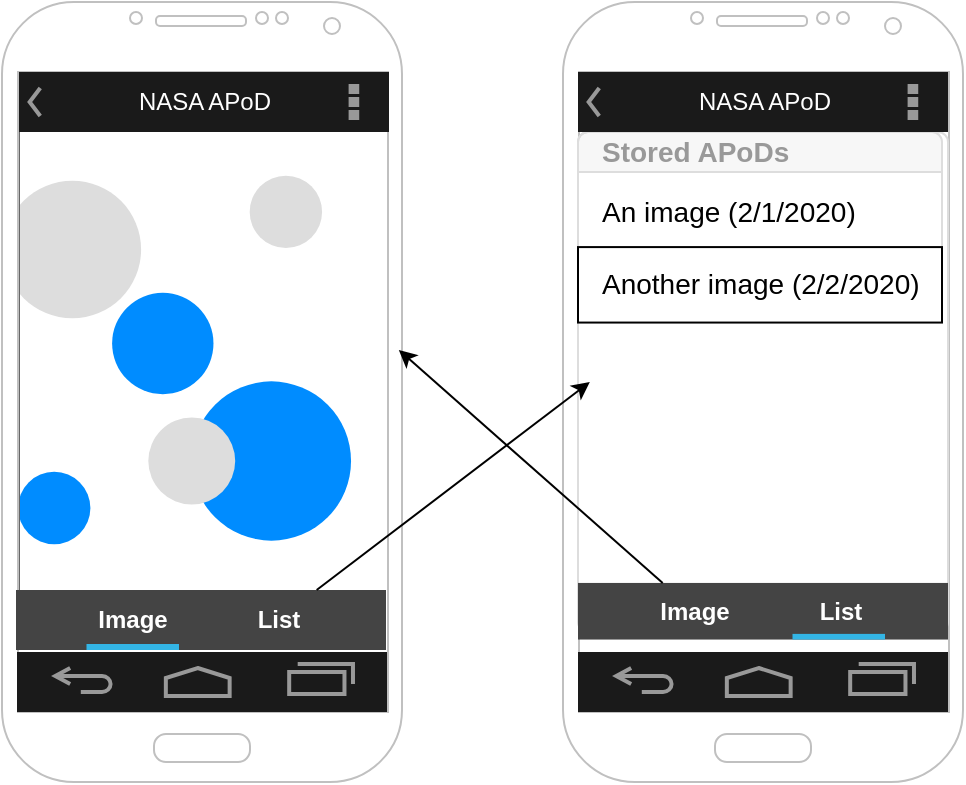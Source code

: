 <mxfile version="12.6.7" type="device"><diagram id="wCskvMpK29ZiprCFweQK" name="Page-1"><mxGraphModel dx="1038" dy="618" grid="1" gridSize="10" guides="1" tooltips="1" connect="1" arrows="1" fold="1" page="1" pageScale="1" pageWidth="850" pageHeight="1100" math="0" shadow="0"><root><mxCell id="0"/><mxCell id="1" parent="0"/><mxCell id="Wzq4nAJEV1XxGDMMKPsr-37" value="" style="verticalLabelPosition=bottom;shadow=0;dashed=0;align=center;html=1;verticalAlign=top;strokeWidth=1;shape=mxgraph.mockup.graphics.bubbleChart;strokeColor=none;strokeColor2=none;strokeColor3=#666666;fillColor2=#008cff;fillColor3=#dddddd;fontSize=14;" vertex="1" parent="1"><mxGeometry x="48" y="105" width="181" height="235" as="geometry"/></mxCell><mxCell id="Wzq4nAJEV1XxGDMMKPsr-1" value="" style="verticalLabelPosition=bottom;verticalAlign=top;html=1;shadow=0;dashed=0;strokeWidth=1;shape=mxgraph.android.phone2;strokeColor=#c0c0c0;" vertex="1" parent="1"><mxGeometry x="40" y="40" width="200" height="390" as="geometry"/></mxCell><mxCell id="Wzq4nAJEV1XxGDMMKPsr-2" value="NASA APoD" style="strokeWidth=1;html=1;shadow=0;dashed=0;shape=mxgraph.android.action_bar;fillColor=#1A1A1A;strokeColor=#c0c0c0;strokeWidth=2;fontColor=#FFFFFF;" vertex="1" parent="1"><mxGeometry x="48.5" y="75" width="185" height="30" as="geometry"/></mxCell><mxCell id="Wzq4nAJEV1XxGDMMKPsr-3" value="" style="verticalLabelPosition=bottom;verticalAlign=top;html=1;shadow=0;dashed=0;strokeWidth=2;shape=mxgraph.android.navigation_bar_1;fillColor=#1A1A1A;strokeColor=#999999;" vertex="1" parent="1"><mxGeometry x="47.5" y="365" width="185" height="30" as="geometry"/></mxCell><mxCell id="Wzq4nAJEV1XxGDMMKPsr-5" value="&lt;span style=&quot;color: rgba(0 , 0 , 0 , 0) ; font-family: monospace ; font-size: 0px&quot;&gt;%3CmxGraphModel%3E%3Croot%3E%3CmxCell%20id%3D%220%22%2F%3E%3CmxCell%20id%3D%221%22%20parent%3D%220%22%2F%3E%3CmxCell%20id%3D%222%22%20value%3D%22%22%20style%3D%22verticalLabelPosition%3Dbottom%3BverticalAlign%3Dtop%3Bhtml%3D1%3Bshadow%3D0%3Bdashed%3D0%3BstrokeWidth%3D1%3Bshape%3Dmxgraph.android.phone2%3BstrokeColor%3D%23c0c0c0%3B%22%20vertex%3D%221%22%20parent%3D%221%22%3E%3CmxGeometry%20x%3D%2268%22%20y%3D%2240%22%20width%3D%22200%22%20height%3D%22390%22%20as%3D%22geometry%22%2F%3E%3C%2FmxCell%3E%3CmxCell%20id%3D%223%22%20value%3D%22NASA%20APoD%22%20style%3D%22strokeWidth%3D1%3Bhtml%3D1%3Bshadow%3D0%3Bdashed%3D0%3Bshape%3Dmxgraph.android.action_bar%3BfillColor%3D%231A1A1A%3BstrokeColor%3D%23c0c0c0%3BstrokeWidth%3D2%3BfontColor%3D%23FFFFFF%3B%22%20vertex%3D%221%22%20parent%3D%221%22%3E%3CmxGeometry%20x%3D%2276%22%20y%3D%2275%22%20width%3D%22185%22%20height%3D%2230%22%20as%3D%22geometry%22%2F%3E%3C%2FmxCell%3E%3CmxCell%20id%3D%224%22%20value%3D%22%22%20style%3D%22verticalLabelPosition%3Dbottom%3BverticalAlign%3Dtop%3Bhtml%3D1%3Bshadow%3D0%3Bdashed%3D0%3BstrokeWidth%3D2%3Bshape%3Dmxgraph.android.navigation_bar_1%3BfillColor%3D%231A1A1A%3BstrokeColor%3D%23999999%3B%22%20vertex%3D%221%22%20parent%3D%221%22%3E%3CmxGeometry%20x%3D%2276%22%20y%3D%22365%22%20width%3D%22185%22%20height%3D%2230%22%20as%3D%22geometry%22%2F%3E%3C%2FmxCell%3E%3C%2Froot%3E%3C%2FmxGraphModel%3E&lt;/span&gt;" style="text;html=1;align=center;verticalAlign=middle;resizable=0;points=[];autosize=1;" vertex="1" parent="1"><mxGeometry x="380" y="242" width="20" height="20" as="geometry"/></mxCell><mxCell id="Wzq4nAJEV1XxGDMMKPsr-6" value="" style="verticalLabelPosition=bottom;verticalAlign=top;html=1;shadow=0;dashed=0;strokeWidth=1;shape=mxgraph.android.phone2;strokeColor=#c0c0c0;" vertex="1" parent="1"><mxGeometry x="320.5" y="40" width="200" height="390" as="geometry"/></mxCell><mxCell id="Wzq4nAJEV1XxGDMMKPsr-8" value="" style="verticalLabelPosition=bottom;verticalAlign=top;html=1;shadow=0;dashed=0;strokeWidth=2;shape=mxgraph.android.navigation_bar_1;fillColor=#1A1A1A;strokeColor=#999999;" vertex="1" parent="1"><mxGeometry x="328" y="365" width="185" height="30" as="geometry"/></mxCell><mxCell id="Wzq4nAJEV1XxGDMMKPsr-9" value="" style="html=1;shadow=0;dashed=0;shape=mxgraph.bootstrap.rrect;rSize=5;strokeColor=#dddddd;" vertex="1" parent="1"><mxGeometry x="328" y="105" width="185" height="250" as="geometry"/></mxCell><mxCell id="Wzq4nAJEV1XxGDMMKPsr-10" value="Stored APoDs" style="html=1;shadow=0;dashed=0;shape=mxgraph.bootstrap.topButton;rSize=5;strokeColor=inherit;fillColor=#000000;fillOpacity=3;fontColor=#999999;fontSize=14;fontStyle=1;align=left;spacingLeft=10;whiteSpace=wrap;resizeWidth=1;" vertex="1" parent="Wzq4nAJEV1XxGDMMKPsr-9"><mxGeometry width="182" height="20" relative="1" as="geometry"/></mxCell><mxCell id="Wzq4nAJEV1XxGDMMKPsr-12" value="An image (2/1/2020)" style="strokeColor=inherit;fillColor=inherit;gradientColor=inherit;html=1;shadow=0;dashed=0;shape=mxgraph.bootstrap.rect;spacingLeft=10;fontSize=14;align=left;whiteSpace=wrap;resizeWidth=1;" vertex="1" parent="Wzq4nAJEV1XxGDMMKPsr-9"><mxGeometry width="182" height="40" relative="1" as="geometry"><mxPoint y="20" as="offset"/></mxGeometry></mxCell><mxCell id="Wzq4nAJEV1XxGDMMKPsr-20" value="Another image (2/2/2020)" style="rounded=0;whiteSpace=wrap;html=1;align=left;spacingLeft=10;fontSize=14;" vertex="1" parent="Wzq4nAJEV1XxGDMMKPsr-9"><mxGeometry y="57.547" width="182" height="37.736" as="geometry"/></mxCell><mxCell id="Wzq4nAJEV1XxGDMMKPsr-31" value="" style="strokeWidth=1;html=1;shadow=0;dashed=0;shape=mxgraph.android.rrect;rSize=0;fillColor=#444444;strokeColor=none;fontSize=14;" vertex="1" parent="Wzq4nAJEV1XxGDMMKPsr-9"><mxGeometry y="225.472" width="185" height="28.302" as="geometry"/></mxCell><mxCell id="Wzq4nAJEV1XxGDMMKPsr-32" value="Image" style="strokeWidth=1;html=1;shadow=0;dashed=0;shape=mxgraph.android.rrect;rSize=0;fontStyle=1;fillColor=none;strokeColor=none;fontColor=#ffffff;" vertex="1" parent="Wzq4nAJEV1XxGDMMKPsr-31"><mxGeometry x="35.25" width="46.25" height="28.302" as="geometry"/></mxCell><mxCell id="Wzq4nAJEV1XxGDMMKPsr-33" value="" style="strokeWidth=1;html=1;shadow=0;dashed=0;shape=mxgraph.android.rrect;rSize=0;fillColor=#33b5e5;strokeColor=none;" vertex="1" parent="Wzq4nAJEV1XxGDMMKPsr-32"><mxGeometry x="72" y="25.472" width="46.25" height="2.83" as="geometry"/></mxCell><mxCell id="Wzq4nAJEV1XxGDMMKPsr-34" value="List" style="strokeWidth=1;html=1;shadow=0;dashed=0;shape=mxgraph.android.anchor;fontStyle=1;fontColor=#ffffff;" vertex="1" parent="Wzq4nAJEV1XxGDMMKPsr-31"><mxGeometry x="107.5" width="46.25" height="28.302" as="geometry"/></mxCell><mxCell id="Wzq4nAJEV1XxGDMMKPsr-24" value="" style="strokeWidth=1;html=1;shadow=0;dashed=0;shape=mxgraph.android.rrect;rSize=0;fillColor=#444444;strokeColor=none;fontSize=14;" vertex="1" parent="1"><mxGeometry x="47" y="334" width="185" height="30" as="geometry"/></mxCell><mxCell id="Wzq4nAJEV1XxGDMMKPsr-26" value="Image" style="strokeWidth=1;html=1;shadow=0;dashed=0;shape=mxgraph.android.rrect;rSize=0;fontStyle=1;fillColor=none;strokeColor=none;fontColor=#ffffff;" vertex="1" parent="Wzq4nAJEV1XxGDMMKPsr-24"><mxGeometry x="35.25" width="46.25" height="30" as="geometry"/></mxCell><mxCell id="Wzq4nAJEV1XxGDMMKPsr-27" value="" style="strokeWidth=1;html=1;shadow=0;dashed=0;shape=mxgraph.android.rrect;rSize=0;fillColor=#33b5e5;strokeColor=none;" vertex="1" parent="Wzq4nAJEV1XxGDMMKPsr-26"><mxGeometry y="27" width="46.25" height="3" as="geometry"/></mxCell><mxCell id="Wzq4nAJEV1XxGDMMKPsr-28" value="List" style="strokeWidth=1;html=1;shadow=0;dashed=0;shape=mxgraph.android.anchor;fontStyle=1;fontColor=#ffffff;" vertex="1" parent="Wzq4nAJEV1XxGDMMKPsr-24"><mxGeometry x="107.5" width="46.25" height="30" as="geometry"/></mxCell><mxCell id="Wzq4nAJEV1XxGDMMKPsr-35" value="" style="endArrow=classic;html=1;fontSize=14;entryX=0.032;entryY=0.5;entryDx=0;entryDy=0;entryPerimeter=0;" edge="1" parent="1" source="Wzq4nAJEV1XxGDMMKPsr-28" target="Wzq4nAJEV1XxGDMMKPsr-9"><mxGeometry width="50" height="50" relative="1" as="geometry"><mxPoint x="250" y="260" as="sourcePoint"/><mxPoint x="300" y="210" as="targetPoint"/></mxGeometry></mxCell><mxCell id="Wzq4nAJEV1XxGDMMKPsr-36" value="" style="endArrow=classic;html=1;fontSize=14;entryX=0.992;entryY=0.446;entryDx=0;entryDy=0;entryPerimeter=0;" edge="1" parent="1" source="Wzq4nAJEV1XxGDMMKPsr-32" target="Wzq4nAJEV1XxGDMMKPsr-1"><mxGeometry width="50" height="50" relative="1" as="geometry"><mxPoint x="40" y="500" as="sourcePoint"/><mxPoint x="90" y="450" as="targetPoint"/></mxGeometry></mxCell><mxCell id="Wzq4nAJEV1XxGDMMKPsr-7" value="NASA APoD" style="strokeWidth=1;html=1;shadow=0;dashed=0;shape=mxgraph.android.action_bar;fillColor=#1A1A1A;strokeColor=#c0c0c0;strokeWidth=2;fontColor=#FFFFFF;" vertex="1" parent="1"><mxGeometry x="328" y="75" width="185" height="30" as="geometry"/></mxCell></root></mxGraphModel></diagram></mxfile>
